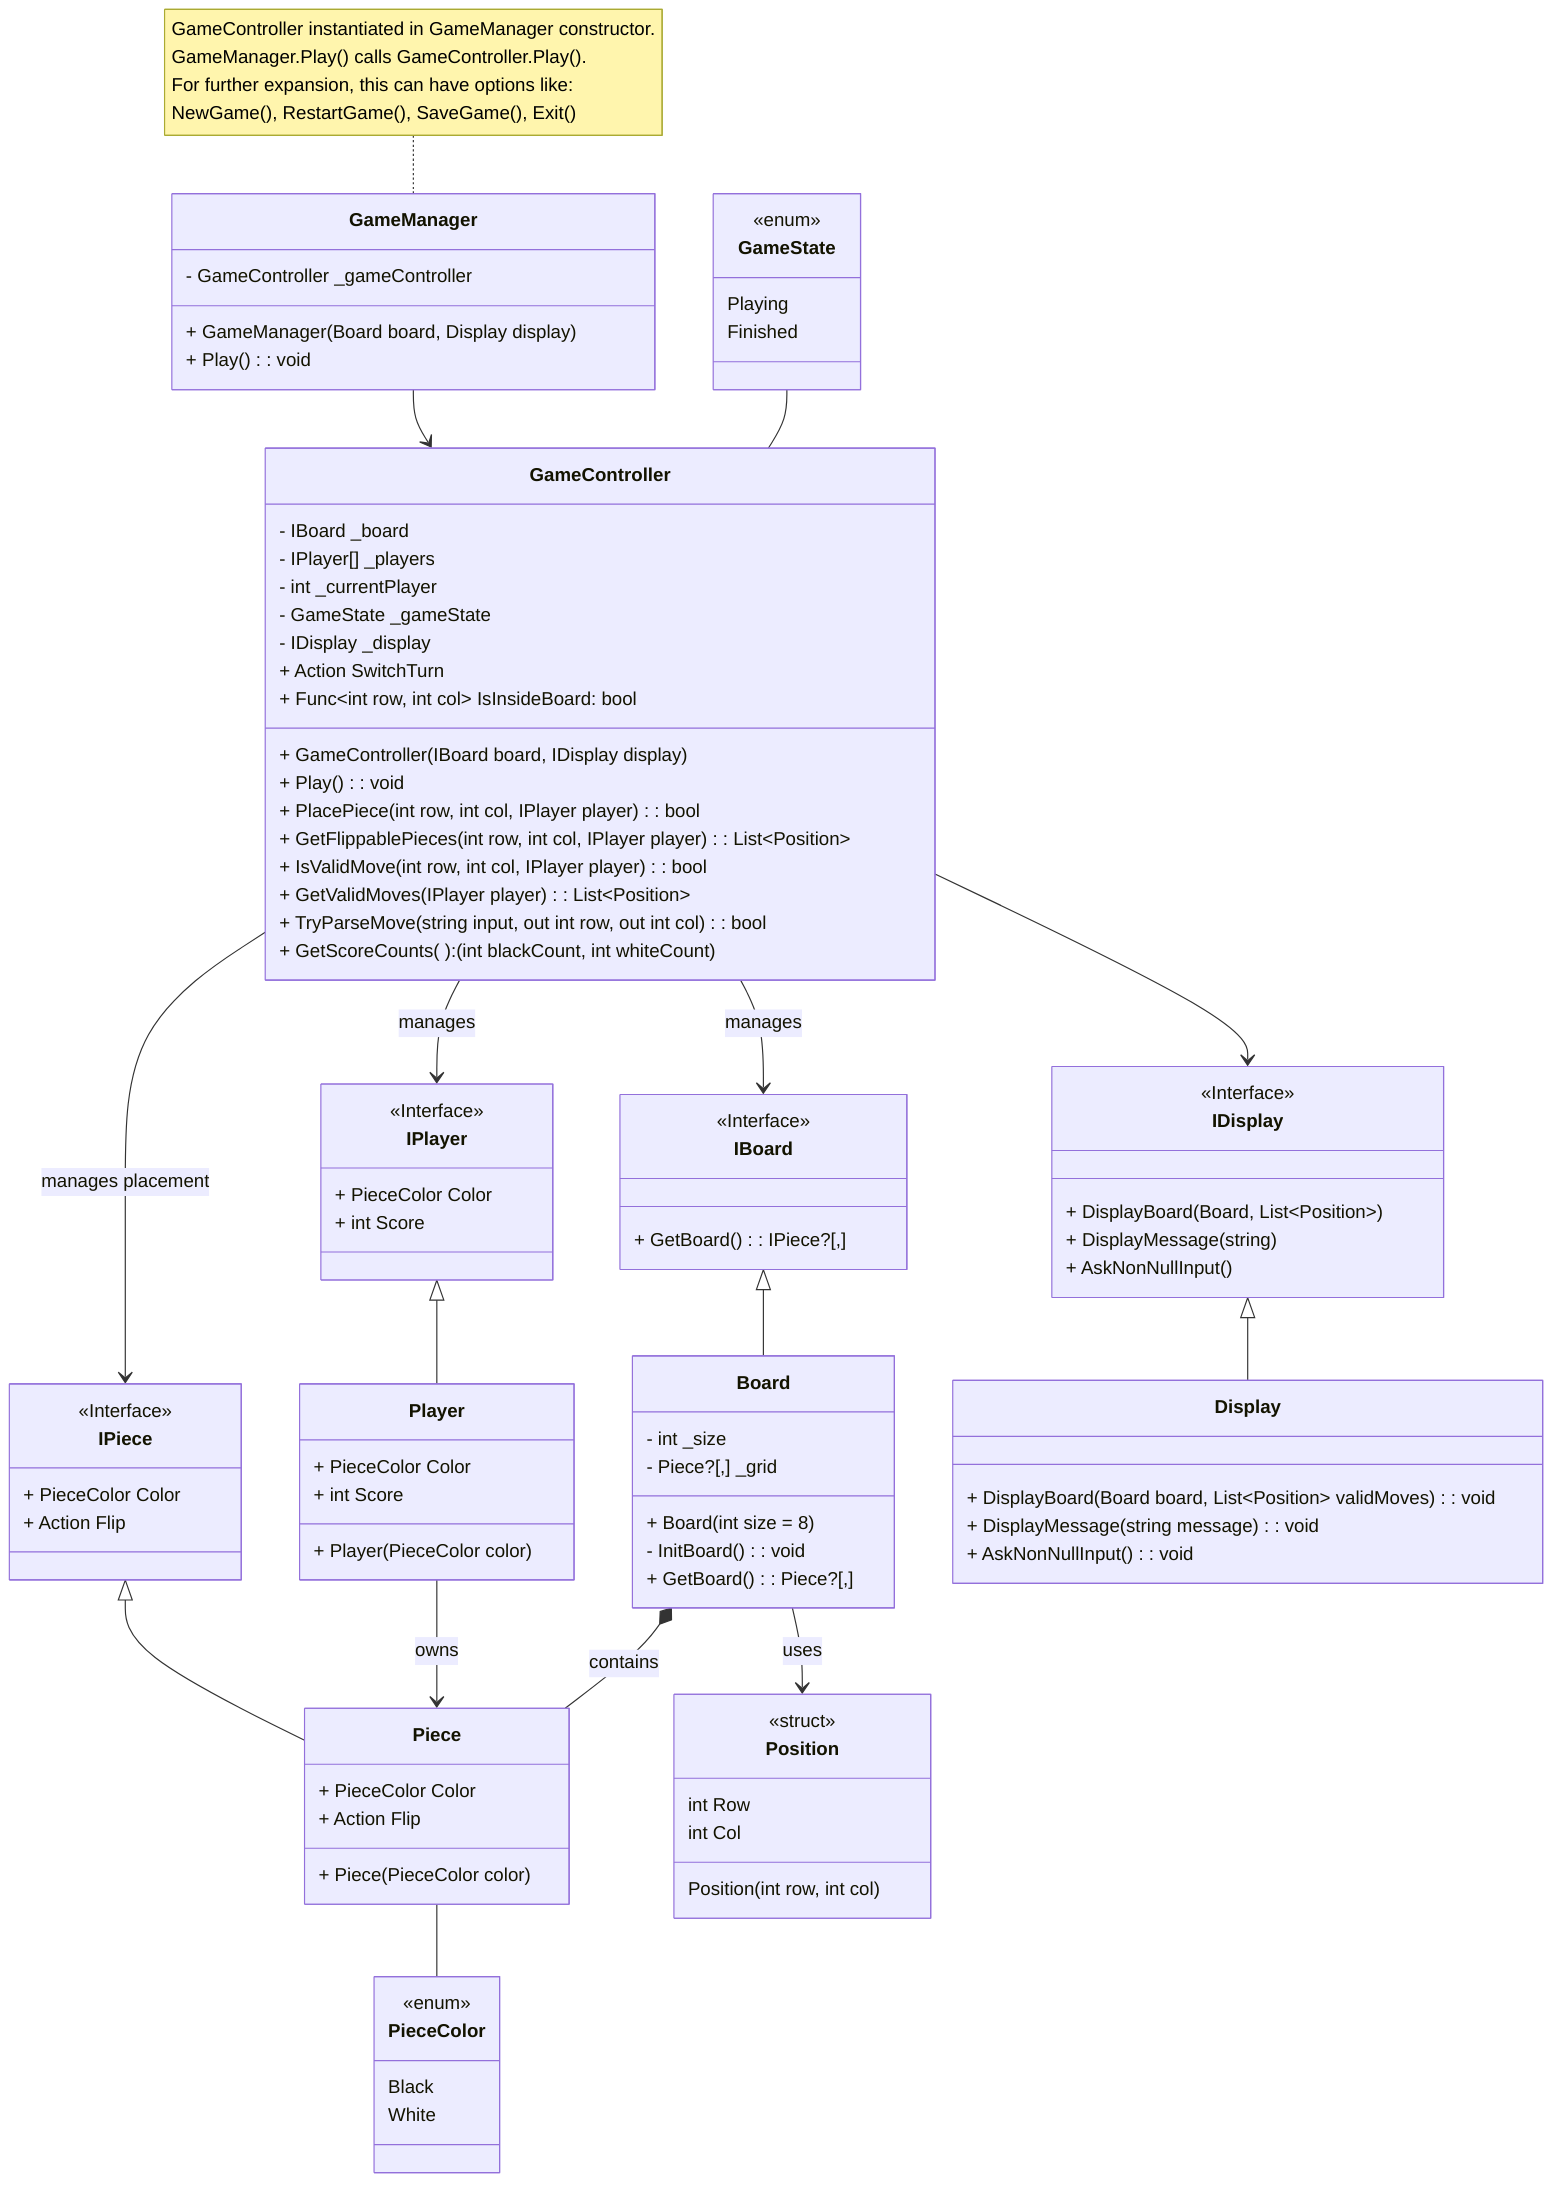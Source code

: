 classDiagram
    GameController --> IBoard : manages
    GameController --> IPlayer : manages
    GameController --> IPiece : manages placement
    GameController --> IDisplay
    GameState -- GameController
    Board *-- Piece : contains
    Board --> Position : uses
    Player --> Piece : owns
    Piece -- PieceColor
    IDisplay <|-- Display
    IBoard <|-- Board
    IPlayer <|-- Player
    IPiece <|-- Piece
    GameManager --> GameController

    class Display {
        + DisplayBoard(Board board, List~Position~ validMoves): void
        + DisplayMessage(string message): void
        + AskNonNullInput( ): void
    }

    class GameManager {
        - GameController _gameController
        + GameManager(Board board, Display display)
        + Play( ): void
    }
    note for GameManager "GameController instantiated in GameManager constructor.
    GameManager.Play() calls GameController.Play().
    For further expansion, this can have options like:
    NewGame(), RestartGame(), SaveGame(), Exit()"

    class GameController {
        - IBoard _board
        - IPlayer[] _players
        - int _currentPlayer
        - GameState _gameState
        - IDisplay _display
        + Action SwitchTurn
        + Func~int row, int col~ IsInsideBoard: bool
        + GameController(IBoard board, IDisplay display)
        + Play(): void
        + PlacePiece(int row, int col, IPlayer player): bool
        + GetFlippablePieces(int row, int col, IPlayer player): List~Position~
        + IsValidMove(int row, int col, IPlayer player): bool
        + GetValidMoves(IPlayer player): List~Position~
        + TryParseMove(string input, out int row, out int col): bool
        + GetScoreCounts( ): (int blackCount, int whiteCount)
    }

    class Board {
        - int _size
        - Piece?[,] _grid
        + Board(int size = 8)
        - InitBoard(): void
        + GetBoard(): Piece?[,]
    }

    class Piece {
        + PieceColor Color
        + Action Flip
        + Piece(PieceColor color)
    }

    class Player {
        + PieceColor Color
        + int Score
        + Player(PieceColor color)
    }

    class Position {
        <<struct>>
        int Row
        int Col
        Position(int row, int col)
    }

    class PieceColor {
        <<enum>>
        Black
        White
    }

    class GameState {
        <<enum>>
        Playing
        Finished
    }

    class IDisplay {
        <<Interface>>
        + DisplayBoard(Board, List~Position~)
        + DisplayMessage(string)
        + AskNonNullInput()
    }

    class IBoard {
        <<Interface>>
        + GetBoard(): IPiece?[,]
    }

    class IPiece {
        <<Interface>>
        + PieceColor Color
        + Action Flip
    }

    class IPlayer {
        <<Interface>>
        + PieceColor Color
        + int Score
    }